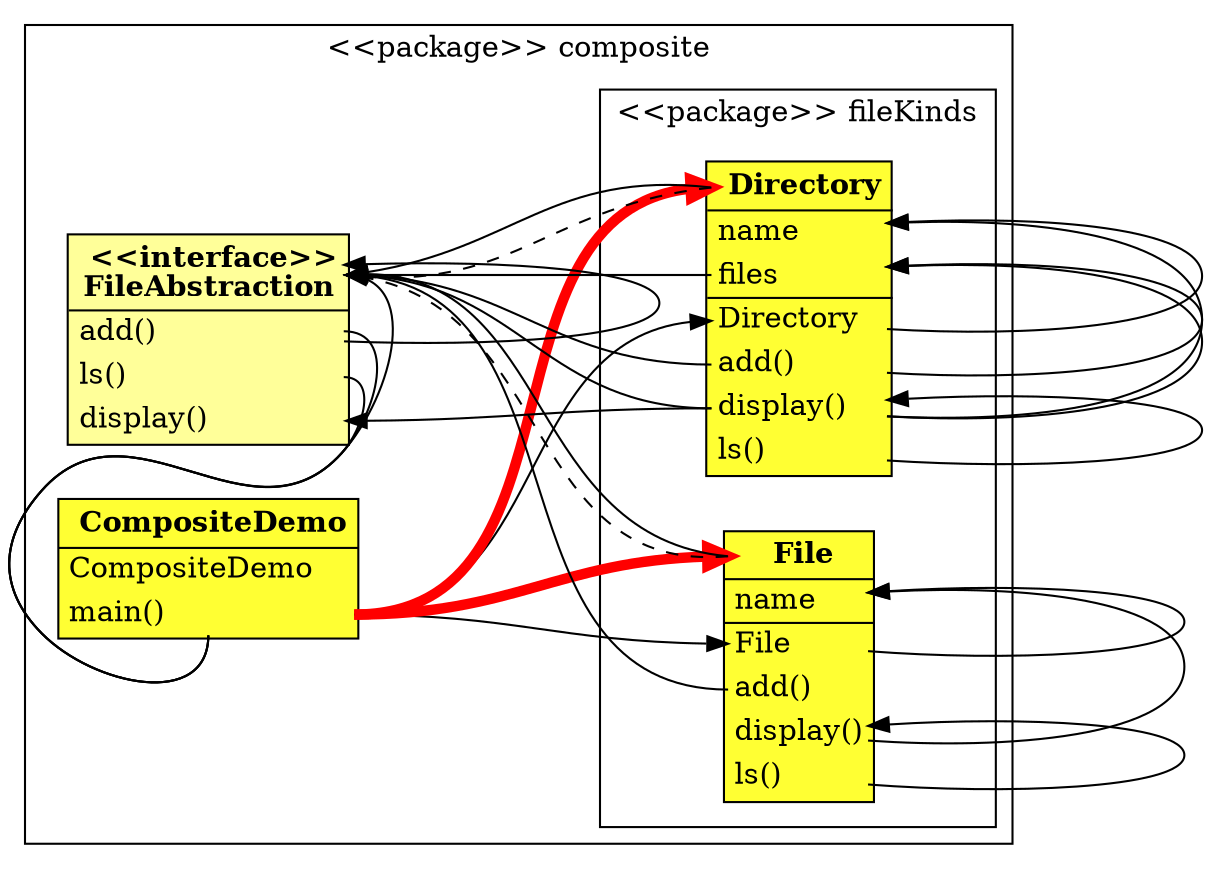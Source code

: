 digraph G {
rankdir=RL;
ranksep=1.5;
compound=true;
subgraph cluster0 {
{rank=same;17;3}
label= <<FONT COLOR="black">&lt;&lt;package&gt;&gt; composite</FONT>>
17 [ label = <<TABLE BGCOLOR="#FFFF33"> <TR> <TD PORT="17" BORDER="0"> <FONT COLOR="black"><B>CompositeDemo</B></FONT></TD></TR>
<HR/><TR><TD PORT="18" ALIGN="LEFT" BORDER="0"><FONT COLOR="black">CompositeDemo</FONT></TD></TR>
<TR><TD PORT="4" ALIGN="LEFT" BORDER="0"><FONT COLOR="black">main()</FONT></TD></TR>
</TABLE>>, shape = "none" ];
3 [ label = <<TABLE BGCOLOR="#FFFF99"> <TR> <TD PORT="3" BORDER="0"> <FONT COLOR="black"><B>&lt;&lt;interface&gt;&gt;<BR/>FileAbstraction</B></FONT></TD></TR>
<HR/><TR><TD PORT="19" ALIGN="LEFT" BORDER="0"><FONT COLOR="black">add()</FONT></TD></TR>
<TR><TD PORT="20" ALIGN="LEFT" BORDER="0"><FONT COLOR="black">ls()</FONT></TD></TR>
<TR><TD PORT="21" ALIGN="LEFT" BORDER="0"><FONT COLOR="black">display()</FONT></TD></TR>
</TABLE>>, shape = "none" ];
subgraph cluster1 {
label= <<FONT COLOR="black">&lt;&lt;package&gt;&gt; fileKinds</FONT>>
11 [ label = <<TABLE BGCOLOR="#FFFF33"> <TR> <TD PORT="11" BORDER="0"> <FONT COLOR="black"><B>File</B></FONT></TD></TR>
<HR/><TR><TD PORT="16" ALIGN="LEFT" BORDER="0"><FONT COLOR="black">name</FONT></TD></TR>
<HR/><TR><TD PORT="12" ALIGN="LEFT" BORDER="0"><FONT COLOR="black">File</FONT></TD></TR>
<TR><TD PORT="15" ALIGN="LEFT" BORDER="0"><FONT COLOR="black">add()</FONT></TD></TR>
<TR><TD PORT="13" ALIGN="LEFT" BORDER="0"><FONT COLOR="black">display()</FONT></TD></TR>
<TR><TD PORT="14" ALIGN="LEFT" BORDER="0"><FONT COLOR="black">ls()</FONT></TD></TR>
</TABLE>>, shape = "none" ];
2 [ label = <<TABLE BGCOLOR="#FFFF33"> <TR> <TD PORT="2" BORDER="0"> <FONT COLOR="black"><B>Directory</B></FONT></TD></TR>
<HR/><TR><TD PORT="9" ALIGN="LEFT" BORDER="0"><FONT COLOR="black">name</FONT></TD></TR>
<TR><TD PORT="10" ALIGN="LEFT" BORDER="0"><FONT COLOR="black">files</FONT></TD></TR>
<HR/><TR><TD PORT="5" ALIGN="LEFT" BORDER="0"><FONT COLOR="black">Directory</FONT></TD></TR>
<TR><TD PORT="6" ALIGN="LEFT" BORDER="0"><FONT COLOR="black">add()</FONT></TD></TR>
<TR><TD PORT="7" ALIGN="LEFT" BORDER="0"><FONT COLOR="black">display()</FONT></TD></TR>
<TR><TD PORT="8" ALIGN="LEFT" BORDER="0"><FONT COLOR="black">ls()</FONT></TD></TR>
</TABLE>>, shape = "none" ];
}
}
17:4 -> 11:12 [style = solid, color = black, penwidth = 1, arrowhead = normal ];
17:4 -> 3:20 [style = solid, color = black, penwidth = 1, arrowhead = normal ];
17:4 -> 2:5 [style = solid, color = black, penwidth = 1, arrowhead = normal ];
17:4 -> 3:19 [style = solid, color = black, penwidth = 1, arrowhead = normal ];
17:4 -> 3:3 [style = solid, color = black, penwidth = 1, arrowhead = normal ];
17:4 -> 11:11 [style = solid, color = red, penwidth = 5, arrowhead = normal ];
17:4 -> 2:2 [style = solid, color = red, penwidth = 5, arrowhead = normal ];
11:14 -> 11:13 [style = solid, color = black, penwidth = 1, arrowhead = normal ];
11:12 -> 11:16 [style = solid, color = black, penwidth = 1, arrowhead = normal ];
11:13 -> 11:16 [style = solid, color = black, penwidth = 1, arrowhead = normal ];
11:15 -> 3:3 [style = solid, color = black, penwidth = 1, arrowhead = normal ];
11:11 -> 3:3 [style = dashed, color = black, penwidth = 1, arrowhead = empty ];
11:11 -> 3:3 [style = solid, color = black, penwidth = 1, arrowhead = normal ];
2:8 -> 2:7 [style = solid, color = black, penwidth = 1, arrowhead = normal ];
2:7 -> 3:21 [style = solid, color = black, penwidth = 1, arrowhead = normal ];
2:7 -> 3:3 [style = solid, color = black, penwidth = 1, arrowhead = normal ];
2:7 -> 2:10 [style = solid, color = black, penwidth = 1, arrowhead = normal ];
2:7 -> 2:9 [style = solid, color = black, penwidth = 1, arrowhead = normal ];
2:5 -> 2:9 [style = solid, color = black, penwidth = 1, arrowhead = normal ];
2:10 -> 3:3 [style = solid, color = black, penwidth = 1, arrowhead = normal ];
2:6 -> 3:3 [style = solid, color = black, penwidth = 1, arrowhead = normal ];
2:6 -> 2:10 [style = solid, color = black, penwidth = 1, arrowhead = normal ];
2:2 -> 3:3 [style = dashed, color = black, penwidth = 1, arrowhead = empty ];
2:2 -> 3:3 [style = solid, color = black, penwidth = 1, arrowhead = normal ];
3:19 -> 3:3 [style = solid, color = black, penwidth = 1, arrowhead = normal ];
}
